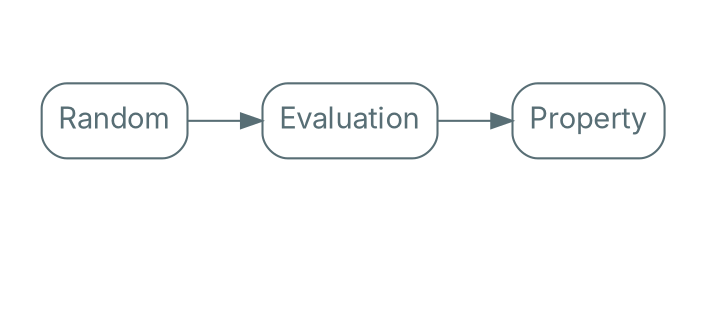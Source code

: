 digraph {
    bgcolor=transparent
    rankdir=LR

    // Default theme: enabled
    node[shape="rectangle" style="rounded,filled" color="#586E75" fillcolor="#ffffff" fontcolor="#586E75" fontname="Inter,Arial"]
    edge[color="#586E75" fontcolor="#000000" fontname="Inter,Arial" fontsize=11]

    subgraph cluster_0 {
        color=transparent
        Input[label="Random"]
        Evaluation
        Analysis[label="Property"]
    }

    subgraph cluster_1 {
        color=transparent
        Invis[style=invis]
        Inverse[style=invis]
    }

    Input -> Invis[constraint=false style=invis]
    Invis -> Inverse[style=invis]

    Input -> Evaluation
    Evaluation -> Analysis
    Evaluation -> Inverse[constraint=false style=invis]
    Inverse -> Analysis[style=invis]
    Input -> Analysis[constraint=false style=invis]
}
